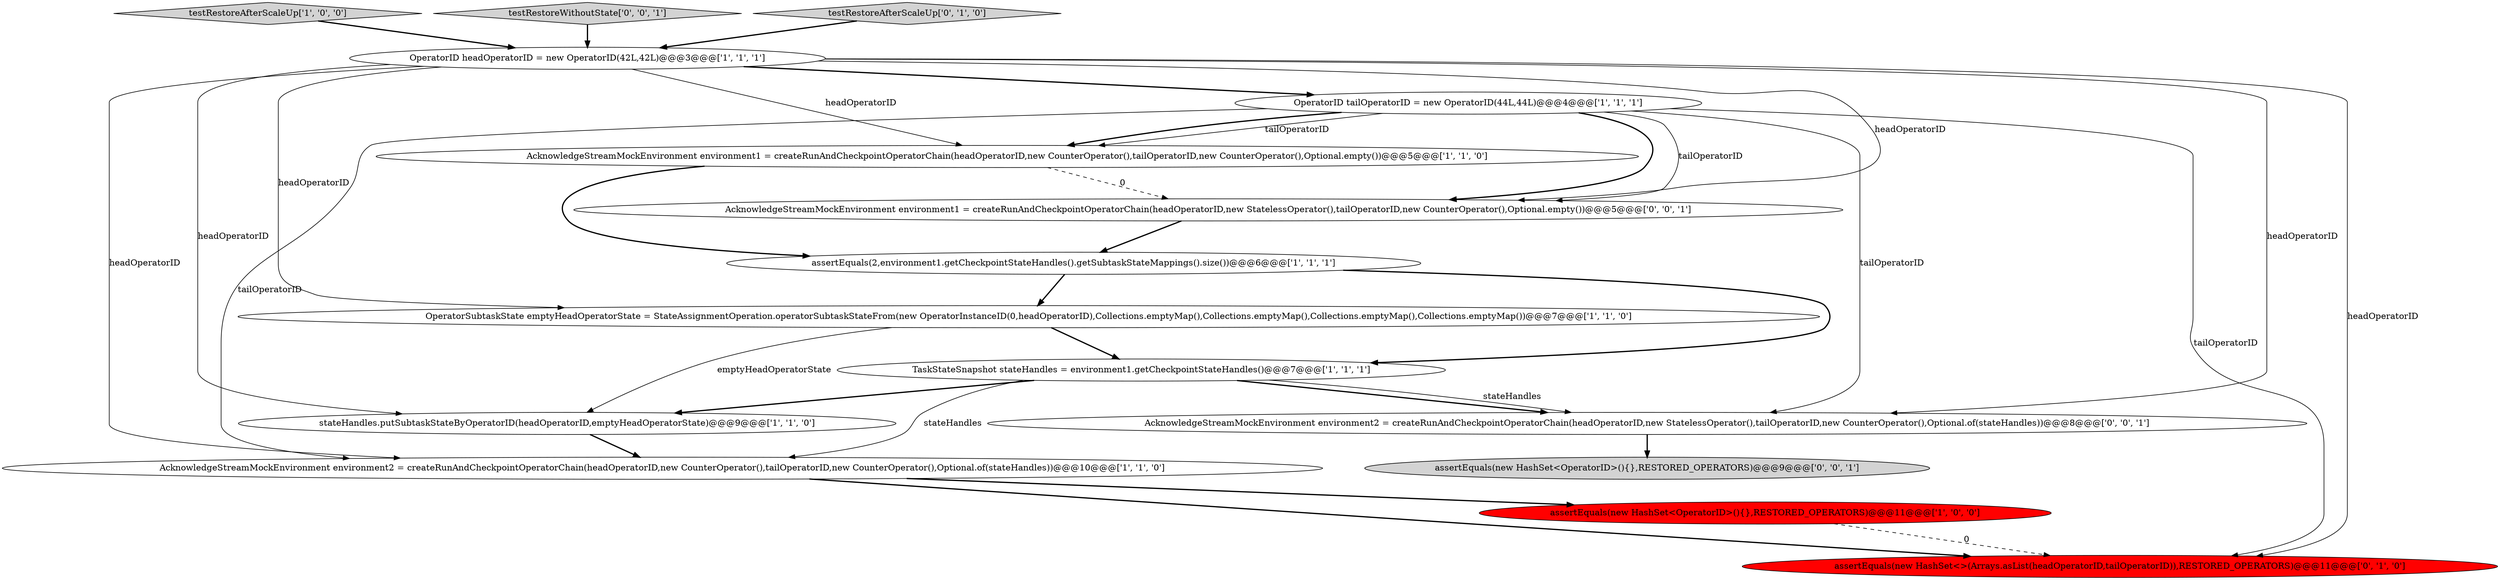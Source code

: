 digraph {
0 [style = filled, label = "testRestoreAfterScaleUp['1', '0', '0']", fillcolor = lightgray, shape = diamond image = "AAA0AAABBB1BBB"];
1 [style = filled, label = "TaskStateSnapshot stateHandles = environment1.getCheckpointStateHandles()@@@7@@@['1', '1', '1']", fillcolor = white, shape = ellipse image = "AAA0AAABBB1BBB"];
3 [style = filled, label = "OperatorSubtaskState emptyHeadOperatorState = StateAssignmentOperation.operatorSubtaskStateFrom(new OperatorInstanceID(0,headOperatorID),Collections.emptyMap(),Collections.emptyMap(),Collections.emptyMap(),Collections.emptyMap())@@@7@@@['1', '1', '0']", fillcolor = white, shape = ellipse image = "AAA0AAABBB1BBB"];
12 [style = filled, label = "AcknowledgeStreamMockEnvironment environment1 = createRunAndCheckpointOperatorChain(headOperatorID,new StatelessOperator(),tailOperatorID,new CounterOperator(),Optional.empty())@@@5@@@['0', '0', '1']", fillcolor = white, shape = ellipse image = "AAA0AAABBB3BBB"];
7 [style = filled, label = "assertEquals(2,environment1.getCheckpointStateHandles().getSubtaskStateMappings().size())@@@6@@@['1', '1', '1']", fillcolor = white, shape = ellipse image = "AAA0AAABBB1BBB"];
14 [style = filled, label = "testRestoreWithoutState['0', '0', '1']", fillcolor = lightgray, shape = diamond image = "AAA0AAABBB3BBB"];
15 [style = filled, label = "assertEquals(new HashSet<OperatorID>(){},RESTORED_OPERATORS)@@@9@@@['0', '0', '1']", fillcolor = lightgray, shape = ellipse image = "AAA0AAABBB3BBB"];
10 [style = filled, label = "testRestoreAfterScaleUp['0', '1', '0']", fillcolor = lightgray, shape = diamond image = "AAA0AAABBB2BBB"];
6 [style = filled, label = "AcknowledgeStreamMockEnvironment environment2 = createRunAndCheckpointOperatorChain(headOperatorID,new CounterOperator(),tailOperatorID,new CounterOperator(),Optional.of(stateHandles))@@@10@@@['1', '1', '0']", fillcolor = white, shape = ellipse image = "AAA0AAABBB1BBB"];
13 [style = filled, label = "AcknowledgeStreamMockEnvironment environment2 = createRunAndCheckpointOperatorChain(headOperatorID,new StatelessOperator(),tailOperatorID,new CounterOperator(),Optional.of(stateHandles))@@@8@@@['0', '0', '1']", fillcolor = white, shape = ellipse image = "AAA0AAABBB3BBB"];
2 [style = filled, label = "AcknowledgeStreamMockEnvironment environment1 = createRunAndCheckpointOperatorChain(headOperatorID,new CounterOperator(),tailOperatorID,new CounterOperator(),Optional.empty())@@@5@@@['1', '1', '0']", fillcolor = white, shape = ellipse image = "AAA0AAABBB1BBB"];
9 [style = filled, label = "assertEquals(new HashSet<OperatorID>(){},RESTORED_OPERATORS)@@@11@@@['1', '0', '0']", fillcolor = red, shape = ellipse image = "AAA1AAABBB1BBB"];
4 [style = filled, label = "OperatorID tailOperatorID = new OperatorID(44L,44L)@@@4@@@['1', '1', '1']", fillcolor = white, shape = ellipse image = "AAA0AAABBB1BBB"];
5 [style = filled, label = "stateHandles.putSubtaskStateByOperatorID(headOperatorID,emptyHeadOperatorState)@@@9@@@['1', '1', '0']", fillcolor = white, shape = ellipse image = "AAA0AAABBB1BBB"];
11 [style = filled, label = "assertEquals(new HashSet<>(Arrays.asList(headOperatorID,tailOperatorID)),RESTORED_OPERATORS)@@@11@@@['0', '1', '0']", fillcolor = red, shape = ellipse image = "AAA1AAABBB2BBB"];
8 [style = filled, label = "OperatorID headOperatorID = new OperatorID(42L,42L)@@@3@@@['1', '1', '1']", fillcolor = white, shape = ellipse image = "AAA0AAABBB1BBB"];
1->5 [style = bold, label=""];
7->1 [style = bold, label=""];
3->1 [style = bold, label=""];
4->2 [style = solid, label="tailOperatorID"];
4->12 [style = solid, label="tailOperatorID"];
3->5 [style = solid, label="emptyHeadOperatorState"];
8->3 [style = solid, label="headOperatorID"];
4->2 [style = bold, label=""];
4->6 [style = solid, label="tailOperatorID"];
1->13 [style = bold, label=""];
12->7 [style = bold, label=""];
7->3 [style = bold, label=""];
1->6 [style = solid, label="stateHandles"];
8->11 [style = solid, label="headOperatorID"];
8->2 [style = solid, label="headOperatorID"];
1->13 [style = solid, label="stateHandles"];
8->12 [style = solid, label="headOperatorID"];
2->12 [style = dashed, label="0"];
4->11 [style = solid, label="tailOperatorID"];
8->13 [style = solid, label="headOperatorID"];
5->6 [style = bold, label=""];
10->8 [style = bold, label=""];
4->13 [style = solid, label="tailOperatorID"];
8->5 [style = solid, label="headOperatorID"];
6->11 [style = bold, label=""];
0->8 [style = bold, label=""];
4->12 [style = bold, label=""];
9->11 [style = dashed, label="0"];
14->8 [style = bold, label=""];
13->15 [style = bold, label=""];
8->4 [style = bold, label=""];
2->7 [style = bold, label=""];
6->9 [style = bold, label=""];
8->6 [style = solid, label="headOperatorID"];
}
